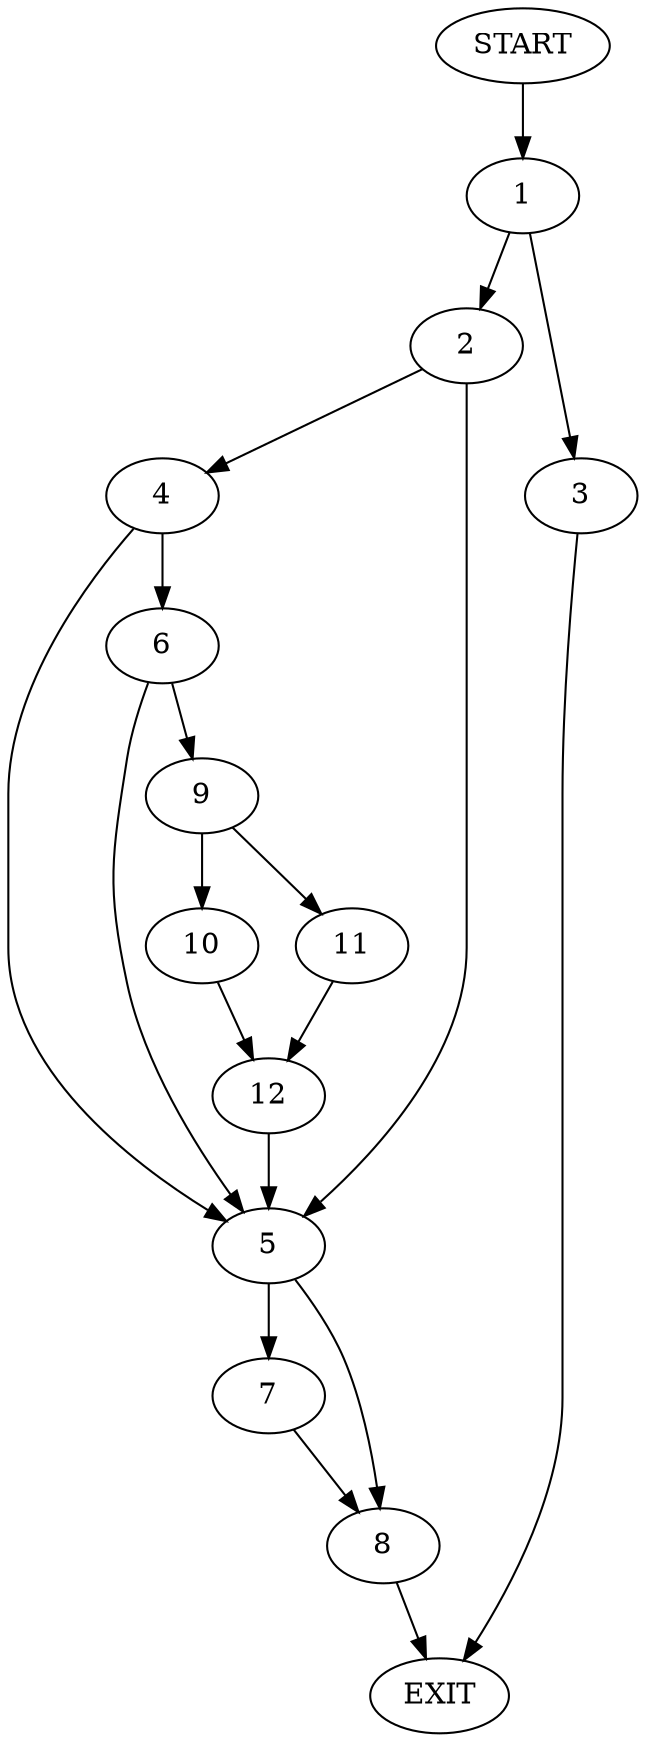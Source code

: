 digraph {
0 [label="START"]
13 [label="EXIT"]
0 -> 1
1 -> 2
1 -> 3
3 -> 13
2 -> 4
2 -> 5
4 -> 6
4 -> 5
5 -> 7
5 -> 8
6 -> 5
6 -> 9
9 -> 10
9 -> 11
10 -> 12
11 -> 12
12 -> 5
7 -> 8
8 -> 13
}
